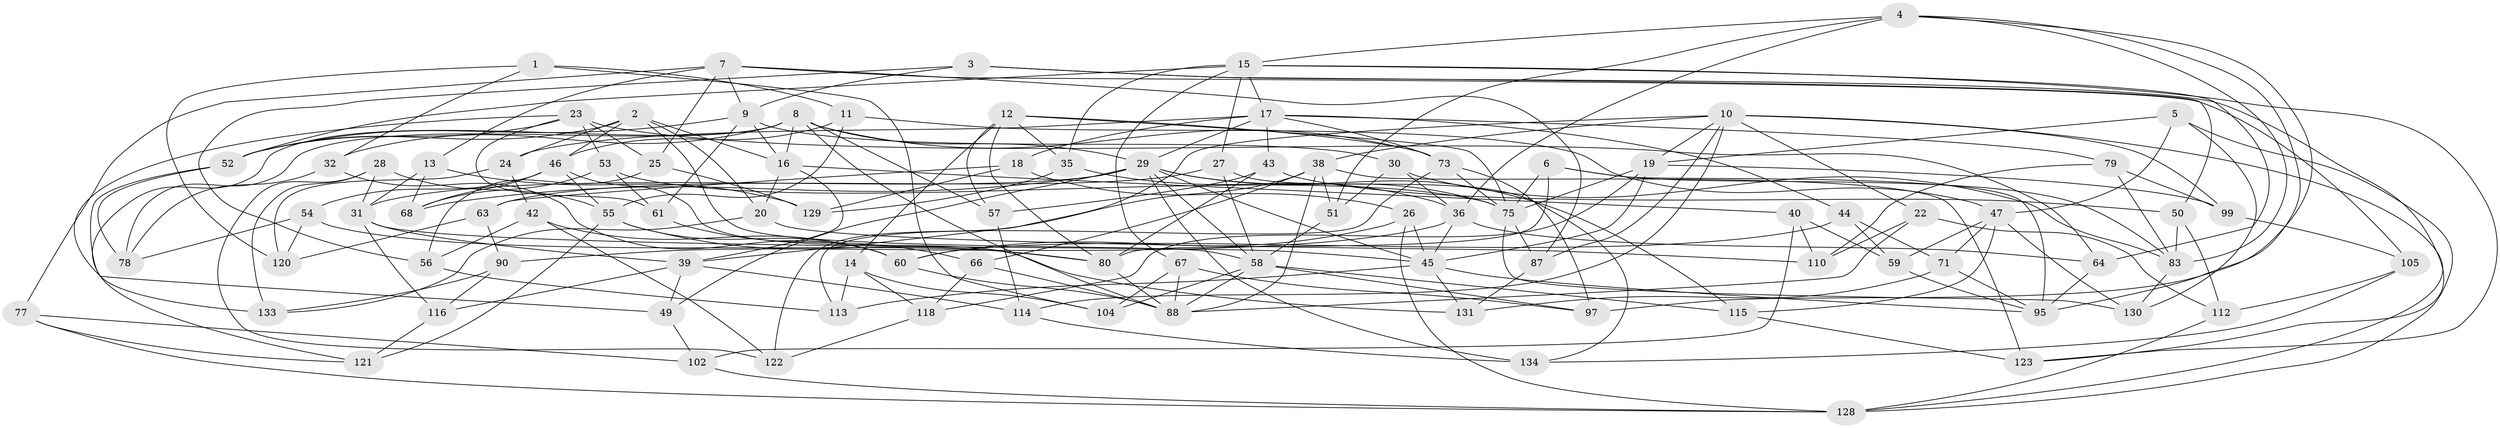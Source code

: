 // original degree distribution, {4: 1.0}
// Generated by graph-tools (version 1.1) at 2025/20/03/04/25 18:20:31]
// undirected, 94 vertices, 229 edges
graph export_dot {
graph [start="1"]
  node [color=gray90,style=filled];
  1;
  2 [super="+119"];
  3;
  4 [super="+100"];
  5;
  6;
  7 [super="+33"];
  8 [super="+65"];
  9 [super="+74"];
  10 [super="+93"];
  11;
  12 [super="+84"];
  13;
  14;
  15 [super="+86+72"];
  16 [super="+127"];
  17 [super="+91+21"];
  18;
  19 [super="+34"];
  20;
  22;
  23 [super="+37"];
  24;
  25;
  26;
  27;
  28;
  29 [super="+41+62"];
  30;
  31 [super="+111"];
  32;
  35;
  36 [super="+109"];
  38 [super="+81"];
  39 [super="+106"];
  40;
  42;
  43;
  44;
  45 [super="+108+69"];
  46 [super="+76"];
  47 [super="+48"];
  49;
  50;
  51;
  52 [super="+89"];
  53;
  54;
  55 [super="+92"];
  56;
  57;
  58 [super="+94+126"];
  59;
  60 [super="+103"];
  61;
  63;
  64;
  66;
  67;
  68;
  71;
  73 [super="+82"];
  75 [super="+85+98"];
  77;
  78;
  79;
  80 [super="+96"];
  83 [super="+125"];
  87;
  88 [super="+107+117"];
  90;
  95 [super="+124"];
  97;
  99;
  102;
  104;
  105;
  110;
  112;
  113;
  114;
  115;
  116;
  118;
  120;
  121;
  122;
  123;
  128 [super="+132"];
  129;
  130;
  131;
  133;
  134;
  1 -- 32;
  1 -- 120;
  1 -- 104;
  1 -- 11;
  2 -- 20;
  2 -- 24;
  2 -- 16;
  2 -- 46;
  2 -- 58;
  2 -- 52;
  3 -- 50;
  3 -- 56;
  3 -- 123;
  3 -- 9;
  4 -- 97;
  4 -- 36;
  4 -- 83;
  4 -- 51;
  4 -- 95;
  4 -- 15;
  5 -- 128;
  5 -- 130;
  5 -- 19;
  5 -- 47;
  6 -- 75;
  6 -- 95;
  6 -- 80;
  6 -- 83;
  7 -- 77;
  7 -- 25;
  7 -- 13;
  7 -- 9;
  7 -- 87;
  7 -- 105;
  8 -- 78;
  8 -- 73;
  8 -- 29;
  8 -- 32;
  8 -- 16;
  8 -- 121;
  8 -- 57;
  8 -- 88;
  9 -- 30;
  9 -- 61;
  9 -- 52;
  9 -- 16;
  10 -- 122;
  10 -- 19;
  10 -- 114;
  10 -- 99;
  10 -- 38;
  10 -- 87;
  10 -- 22;
  10 -- 128;
  11 -- 47;
  11 -- 46;
  11 -- 55;
  12 -- 35;
  12 -- 73;
  12 -- 80;
  12 -- 57;
  12 -- 14;
  12 -- 75;
  13 -- 129;
  13 -- 68;
  13 -- 31;
  14 -- 118;
  14 -- 104;
  14 -- 113;
  15 -- 67;
  15 -- 64;
  15 -- 35;
  15 -- 17;
  15 -- 52;
  15 -- 123;
  15 -- 27;
  16 -- 40;
  16 -- 20;
  16 -- 39;
  17 -- 43;
  17 -- 24;
  17 -- 73;
  17 -- 18;
  17 -- 44;
  17 -- 79;
  17 -- 29;
  18 -- 26;
  18 -- 129;
  18 -- 63;
  19 -- 99;
  19 -- 118;
  19 -- 45;
  19 -- 75;
  20 -- 133;
  20 -- 110;
  22 -- 112;
  22 -- 110;
  22 -- 88;
  23 -- 61;
  23 -- 49;
  23 -- 64;
  23 -- 25;
  23 -- 52;
  23 -- 53;
  24 -- 42;
  24 -- 120;
  25 -- 56;
  25 -- 129;
  26 -- 128;
  26 -- 60;
  26 -- 45;
  27 -- 63;
  27 -- 134;
  27 -- 58;
  28 -- 122;
  28 -- 133;
  28 -- 31;
  28 -- 55;
  29 -- 68;
  29 -- 115;
  29 -- 49;
  29 -- 134;
  29 -- 58;
  29 -- 45;
  29 -- 31;
  29 -- 75;
  30 -- 51;
  30 -- 36;
  30 -- 83;
  31 -- 116;
  31 -- 39;
  31 -- 45;
  32 -- 78;
  32 -- 60;
  35 -- 129;
  35 -- 36;
  36 -- 64;
  36 -- 45;
  36 -- 90;
  38 -- 51;
  38 -- 88;
  38 -- 66;
  38 -- 123;
  38 -- 39;
  39 -- 49;
  39 -- 114;
  39 -- 116;
  40 -- 59;
  40 -- 102;
  40 -- 110;
  42 -- 56;
  42 -- 122;
  42 -- 60;
  43 -- 57;
  43 -- 50;
  43 -- 80;
  44 -- 59;
  44 -- 60;
  44 -- 71;
  45 -- 95;
  45 -- 113;
  45 -- 131;
  46 -- 131;
  46 -- 68;
  46 -- 54;
  46 -- 55;
  47 -- 59;
  47 -- 130;
  47 -- 115;
  47 -- 71;
  49 -- 102;
  50 -- 112;
  50 -- 83;
  51 -- 58;
  52 -- 78;
  52 -- 133;
  53 -- 61;
  53 -- 68;
  53 -- 75;
  54 -- 78;
  54 -- 120;
  54 -- 80;
  55 -- 80;
  55 -- 121;
  55 -- 60;
  56 -- 113;
  57 -- 114;
  58 -- 115;
  58 -- 104;
  58 -- 97;
  58 -- 88;
  59 -- 95;
  60 -- 88;
  61 -- 66;
  63 -- 120;
  63 -- 90;
  64 -- 95;
  66 -- 118;
  66 -- 88;
  67 -- 104;
  67 -- 97;
  67 -- 88;
  71 -- 131;
  71 -- 95;
  73 -- 75;
  73 -- 113;
  73 -- 97;
  75 -- 87;
  75 -- 130;
  77 -- 102;
  77 -- 121;
  77 -- 128;
  79 -- 110;
  79 -- 99;
  79 -- 83;
  80 -- 88;
  83 -- 130;
  87 -- 131;
  90 -- 116;
  90 -- 133;
  99 -- 105;
  102 -- 128;
  105 -- 134;
  105 -- 112;
  112 -- 128;
  114 -- 134;
  115 -- 123;
  116 -- 121;
  118 -- 122;
}
